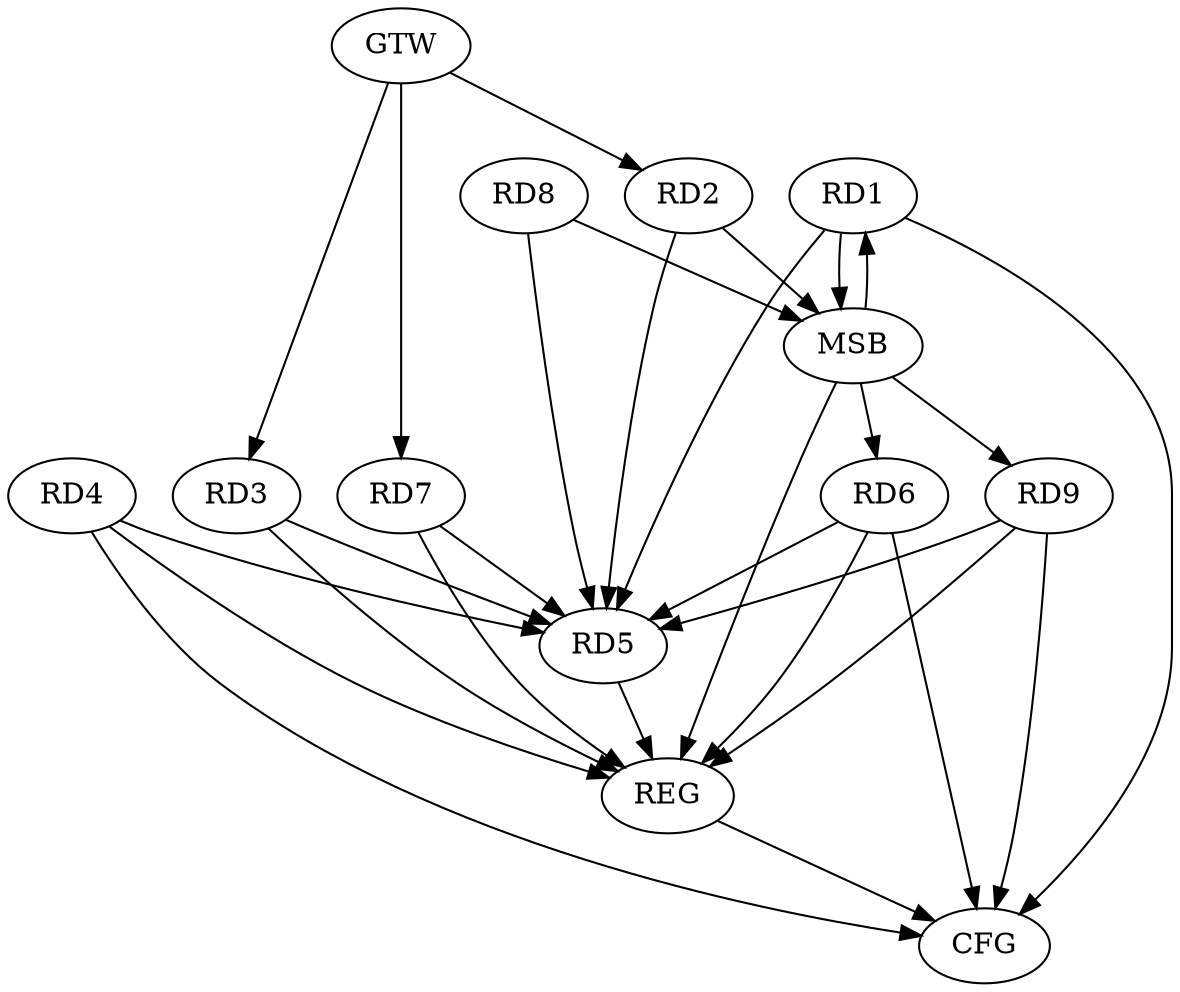 strict digraph G {
  RD1 [ label="RD1" ];
  RD2 [ label="RD2" ];
  RD3 [ label="RD3" ];
  RD4 [ label="RD4" ];
  RD5 [ label="RD5" ];
  RD6 [ label="RD6" ];
  RD7 [ label="RD7" ];
  RD8 [ label="RD8" ];
  RD9 [ label="RD9" ];
  GTW [ label="GTW" ];
  REG [ label="REG" ];
  MSB [ label="MSB" ];
  CFG [ label="CFG" ];
  RD4 -> RD5;
  RD9 -> RD5;
  GTW -> RD2;
  GTW -> RD3;
  GTW -> RD7;
  RD3 -> REG;
  RD4 -> REG;
  RD5 -> REG;
  RD6 -> REG;
  RD7 -> REG;
  RD9 -> REG;
  RD1 -> MSB;
  MSB -> RD9;
  MSB -> REG;
  RD2 -> MSB;
  MSB -> RD1;
  MSB -> RD6;
  RD8 -> MSB;
  RD6 -> CFG;
  RD4 -> CFG;
  RD9 -> CFG;
  RD1 -> CFG;
  REG -> CFG;
  RD8 -> RD5;
  RD1 -> RD5;
  RD3 -> RD5;
  RD7 -> RD5;
  RD6 -> RD5;
  RD2 -> RD5;
}
